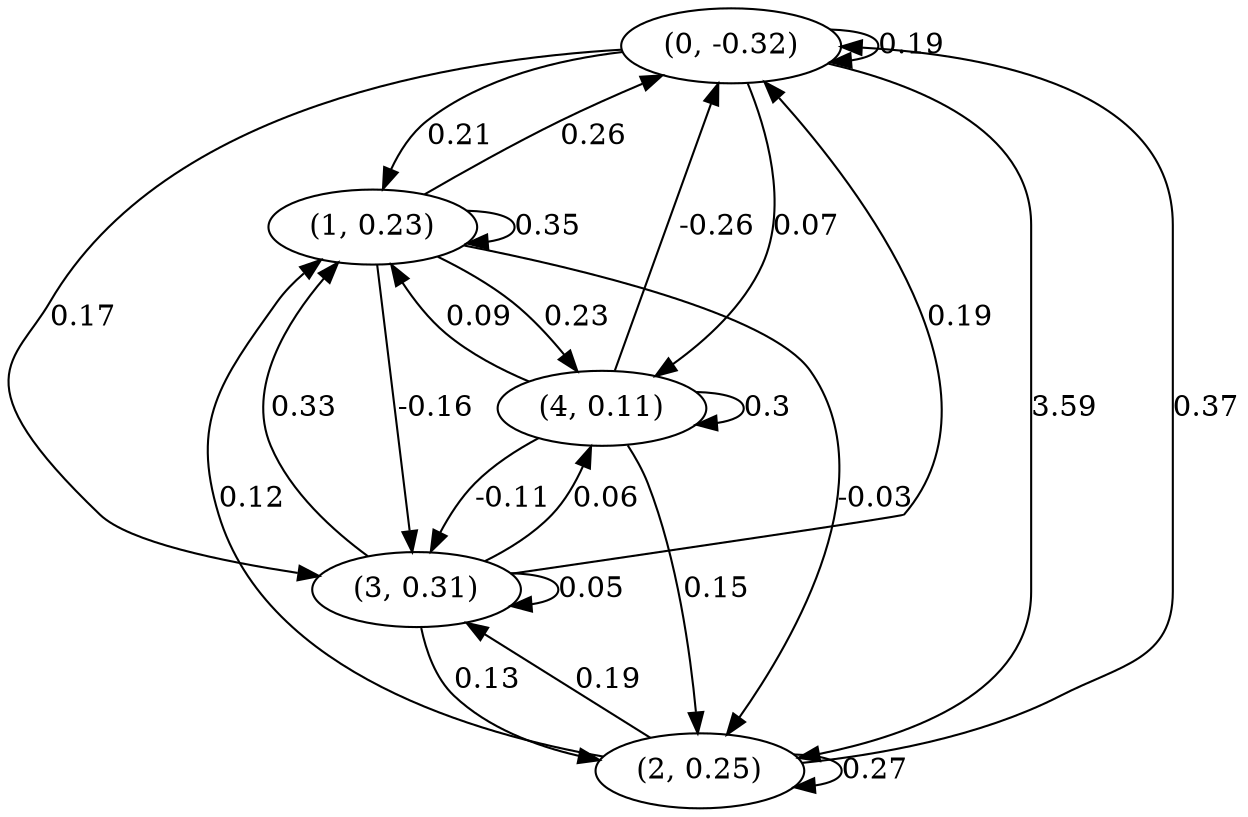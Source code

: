 digraph {
    0 [ label = "(0, -0.32)" ]
    1 [ label = "(1, 0.23)" ]
    2 [ label = "(2, 0.25)" ]
    3 [ label = "(3, 0.31)" ]
    4 [ label = "(4, 0.11)" ]
    0 -> 0 [ label = "0.19" ]
    1 -> 1 [ label = "0.35" ]
    2 -> 2 [ label = "0.27" ]
    3 -> 3 [ label = "0.05" ]
    4 -> 4 [ label = "0.3" ]
    1 -> 0 [ label = "0.26" ]
    2 -> 0 [ label = "0.37" ]
    3 -> 0 [ label = "0.19" ]
    4 -> 0 [ label = "-0.26" ]
    0 -> 1 [ label = "0.21" ]
    2 -> 1 [ label = "0.12" ]
    3 -> 1 [ label = "0.33" ]
    4 -> 1 [ label = "0.09" ]
    0 -> 2 [ label = "3.59" ]
    1 -> 2 [ label = "-0.03" ]
    3 -> 2 [ label = "0.13" ]
    4 -> 2 [ label = "0.15" ]
    0 -> 3 [ label = "0.17" ]
    1 -> 3 [ label = "-0.16" ]
    2 -> 3 [ label = "0.19" ]
    4 -> 3 [ label = "-0.11" ]
    0 -> 4 [ label = "0.07" ]
    1 -> 4 [ label = "0.23" ]
    3 -> 4 [ label = "0.06" ]
}


